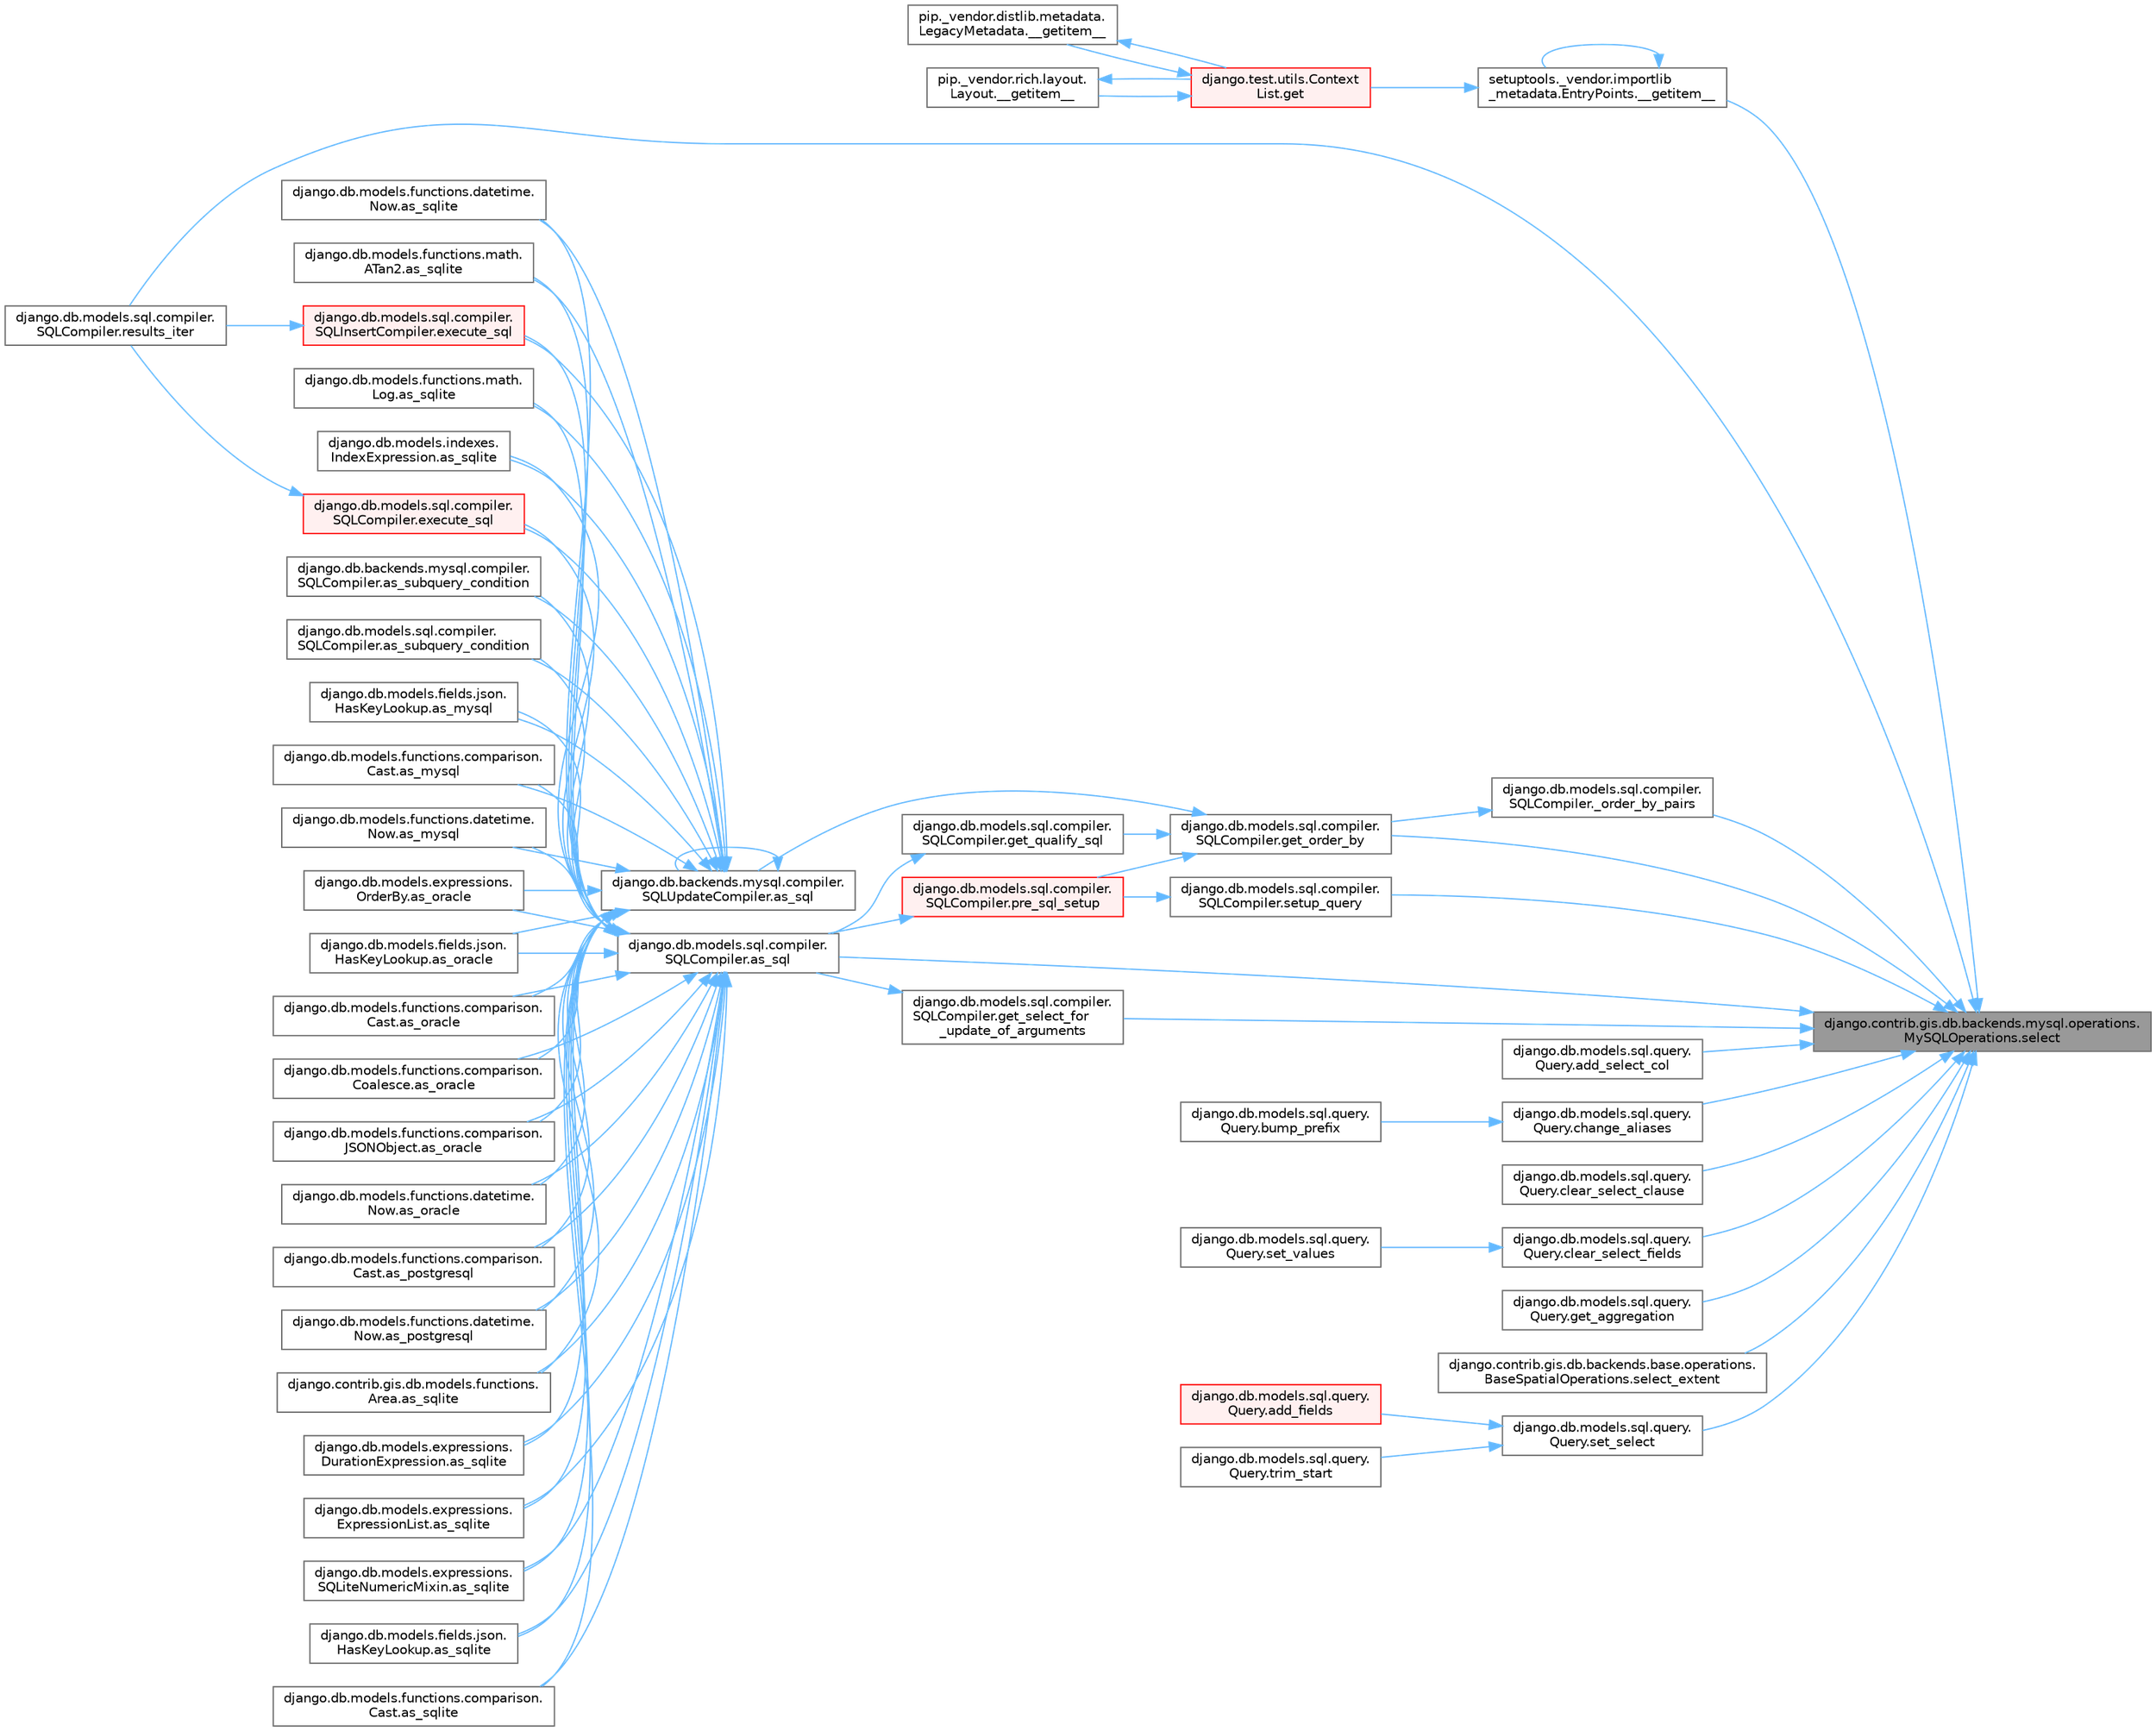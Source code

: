 digraph "django.contrib.gis.db.backends.mysql.operations.MySQLOperations.select"
{
 // LATEX_PDF_SIZE
  bgcolor="transparent";
  edge [fontname=Helvetica,fontsize=10,labelfontname=Helvetica,labelfontsize=10];
  node [fontname=Helvetica,fontsize=10,shape=box,height=0.2,width=0.4];
  rankdir="RL";
  Node1 [id="Node000001",label="django.contrib.gis.db.backends.mysql.operations.\lMySQLOperations.select",height=0.2,width=0.4,color="gray40", fillcolor="grey60", style="filled", fontcolor="black",tooltip=" "];
  Node1 -> Node2 [id="edge1_Node000001_Node000002",dir="back",color="steelblue1",style="solid",tooltip=" "];
  Node2 [id="Node000002",label="setuptools._vendor.importlib\l_metadata.EntryPoints.__getitem__",height=0.2,width=0.4,color="grey40", fillcolor="white", style="filled",URL="$classsetuptools_1_1__vendor_1_1importlib__metadata_1_1_entry_points.html#a7249958ed9dc14d6834af459db04f0e8",tooltip=" "];
  Node2 -> Node2 [id="edge2_Node000002_Node000002",dir="back",color="steelblue1",style="solid",tooltip=" "];
  Node2 -> Node3 [id="edge3_Node000002_Node000003",dir="back",color="steelblue1",style="solid",tooltip=" "];
  Node3 [id="Node000003",label="django.test.utils.Context\lList.get",height=0.2,width=0.4,color="red", fillcolor="#FFF0F0", style="filled",URL="$classdjango_1_1test_1_1utils_1_1_context_list.html#a1797663a8ac92f44dcb9ad281a896842",tooltip=" "];
  Node3 -> Node4 [id="edge4_Node000003_Node000004",dir="back",color="steelblue1",style="solid",tooltip=" "];
  Node4 [id="Node000004",label="pip._vendor.distlib.metadata.\lLegacyMetadata.__getitem__",height=0.2,width=0.4,color="grey40", fillcolor="white", style="filled",URL="$classpip_1_1__vendor_1_1distlib_1_1metadata_1_1_legacy_metadata.html#a4bbfa90e12a85ff919edb328c979731c",tooltip=" "];
  Node4 -> Node3 [id="edge5_Node000004_Node000003",dir="back",color="steelblue1",style="solid",tooltip=" "];
  Node3 -> Node5 [id="edge6_Node000003_Node000005",dir="back",color="steelblue1",style="solid",tooltip=" "];
  Node5 [id="Node000005",label="pip._vendor.rich.layout.\lLayout.__getitem__",height=0.2,width=0.4,color="grey40", fillcolor="white", style="filled",URL="$classpip_1_1__vendor_1_1rich_1_1layout_1_1_layout.html#add0ab2d771b738c1d8f491d5fc922238",tooltip=" "];
  Node5 -> Node3 [id="edge7_Node000005_Node000003",dir="back",color="steelblue1",style="solid",tooltip=" "];
  Node1 -> Node3180 [id="edge8_Node000001_Node003180",dir="back",color="steelblue1",style="solid",tooltip=" "];
  Node3180 [id="Node003180",label="django.db.models.sql.compiler.\lSQLCompiler._order_by_pairs",height=0.2,width=0.4,color="grey40", fillcolor="white", style="filled",URL="$classdjango_1_1db_1_1models_1_1sql_1_1compiler_1_1_s_q_l_compiler.html#aadc45c88889716b107b99e9f2e76f591",tooltip=" "];
  Node3180 -> Node2172 [id="edge9_Node003180_Node002172",dir="back",color="steelblue1",style="solid",tooltip=" "];
  Node2172 [id="Node002172",label="django.db.models.sql.compiler.\lSQLCompiler.get_order_by",height=0.2,width=0.4,color="grey40", fillcolor="white", style="filled",URL="$classdjango_1_1db_1_1models_1_1sql_1_1compiler_1_1_s_q_l_compiler.html#a85a625d03b1e87e5dc6f2ea7e93fef1a",tooltip=" "];
  Node2172 -> Node2173 [id="edge10_Node002172_Node002173",dir="back",color="steelblue1",style="solid",tooltip=" "];
  Node2173 [id="Node002173",label="django.db.backends.mysql.compiler.\lSQLUpdateCompiler.as_sql",height=0.2,width=0.4,color="grey40", fillcolor="white", style="filled",URL="$classdjango_1_1db_1_1backends_1_1mysql_1_1compiler_1_1_s_q_l_update_compiler.html#a6a7dd775b5cf1da0496f37d18d26ba8c",tooltip=" "];
  Node2173 -> Node312 [id="edge11_Node002173_Node000312",dir="back",color="steelblue1",style="solid",tooltip=" "];
  Node312 [id="Node000312",label="django.db.models.fields.json.\lHasKeyLookup.as_mysql",height=0.2,width=0.4,color="grey40", fillcolor="white", style="filled",URL="$classdjango_1_1db_1_1models_1_1fields_1_1json_1_1_has_key_lookup.html#a10f67427287f2c0ea32513ca6f481e96",tooltip=" "];
  Node2173 -> Node313 [id="edge12_Node002173_Node000313",dir="back",color="steelblue1",style="solid",tooltip=" "];
  Node313 [id="Node000313",label="django.db.models.functions.comparison.\lCast.as_mysql",height=0.2,width=0.4,color="grey40", fillcolor="white", style="filled",URL="$classdjango_1_1db_1_1models_1_1functions_1_1comparison_1_1_cast.html#a447737891e955909c6a381529a67a84e",tooltip=" "];
  Node2173 -> Node314 [id="edge13_Node002173_Node000314",dir="back",color="steelblue1",style="solid",tooltip=" "];
  Node314 [id="Node000314",label="django.db.models.functions.datetime.\lNow.as_mysql",height=0.2,width=0.4,color="grey40", fillcolor="white", style="filled",URL="$classdjango_1_1db_1_1models_1_1functions_1_1datetime_1_1_now.html#a070a9334fb198086c0c4e96e9725d92b",tooltip=" "];
  Node2173 -> Node304 [id="edge14_Node002173_Node000304",dir="back",color="steelblue1",style="solid",tooltip=" "];
  Node304 [id="Node000304",label="django.db.models.expressions.\lOrderBy.as_oracle",height=0.2,width=0.4,color="grey40", fillcolor="white", style="filled",URL="$classdjango_1_1db_1_1models_1_1expressions_1_1_order_by.html#af9b6ede9b0df85d6bcf54f983b3a8f6a",tooltip=" "];
  Node2173 -> Node315 [id="edge15_Node002173_Node000315",dir="back",color="steelblue1",style="solid",tooltip=" "];
  Node315 [id="Node000315",label="django.db.models.fields.json.\lHasKeyLookup.as_oracle",height=0.2,width=0.4,color="grey40", fillcolor="white", style="filled",URL="$classdjango_1_1db_1_1models_1_1fields_1_1json_1_1_has_key_lookup.html#afbb88aa4fb23b3ec3acdc695c2f52398",tooltip=" "];
  Node2173 -> Node316 [id="edge16_Node002173_Node000316",dir="back",color="steelblue1",style="solid",tooltip=" "];
  Node316 [id="Node000316",label="django.db.models.functions.comparison.\lCast.as_oracle",height=0.2,width=0.4,color="grey40", fillcolor="white", style="filled",URL="$classdjango_1_1db_1_1models_1_1functions_1_1comparison_1_1_cast.html#ad466cd7ca85dc257d9e2718f41a263ec",tooltip=" "];
  Node2173 -> Node305 [id="edge17_Node002173_Node000305",dir="back",color="steelblue1",style="solid",tooltip=" "];
  Node305 [id="Node000305",label="django.db.models.functions.comparison.\lCoalesce.as_oracle",height=0.2,width=0.4,color="grey40", fillcolor="white", style="filled",URL="$classdjango_1_1db_1_1models_1_1functions_1_1comparison_1_1_coalesce.html#a1bbeea180ef3ef4d8ba5d51d33d6ef85",tooltip=" "];
  Node2173 -> Node317 [id="edge18_Node002173_Node000317",dir="back",color="steelblue1",style="solid",tooltip=" "];
  Node317 [id="Node000317",label="django.db.models.functions.comparison.\lJSONObject.as_oracle",height=0.2,width=0.4,color="grey40", fillcolor="white", style="filled",URL="$classdjango_1_1db_1_1models_1_1functions_1_1comparison_1_1_j_s_o_n_object.html#a4b4fa1161d27b0a9bbbdd0370e9af364",tooltip=" "];
  Node2173 -> Node318 [id="edge19_Node002173_Node000318",dir="back",color="steelblue1",style="solid",tooltip=" "];
  Node318 [id="Node000318",label="django.db.models.functions.datetime.\lNow.as_oracle",height=0.2,width=0.4,color="grey40", fillcolor="white", style="filled",URL="$classdjango_1_1db_1_1models_1_1functions_1_1datetime_1_1_now.html#ad5e1ae918a5c4d39f675f98280440538",tooltip=" "];
  Node2173 -> Node319 [id="edge20_Node002173_Node000319",dir="back",color="steelblue1",style="solid",tooltip=" "];
  Node319 [id="Node000319",label="django.db.models.functions.comparison.\lCast.as_postgresql",height=0.2,width=0.4,color="grey40", fillcolor="white", style="filled",URL="$classdjango_1_1db_1_1models_1_1functions_1_1comparison_1_1_cast.html#ae51aa6aa6fe8ca7064d8bca2f8e05188",tooltip=" "];
  Node2173 -> Node320 [id="edge21_Node002173_Node000320",dir="back",color="steelblue1",style="solid",tooltip=" "];
  Node320 [id="Node000320",label="django.db.models.functions.datetime.\lNow.as_postgresql",height=0.2,width=0.4,color="grey40", fillcolor="white", style="filled",URL="$classdjango_1_1db_1_1models_1_1functions_1_1datetime_1_1_now.html#af1402a88867fc6d69f3f56f655f37fca",tooltip=" "];
  Node2173 -> Node2173 [id="edge22_Node002173_Node002173",dir="back",color="steelblue1",style="solid",tooltip=" "];
  Node2173 -> Node321 [id="edge23_Node002173_Node000321",dir="back",color="steelblue1",style="solid",tooltip=" "];
  Node321 [id="Node000321",label="django.contrib.gis.db.models.functions.\lArea.as_sqlite",height=0.2,width=0.4,color="grey40", fillcolor="white", style="filled",URL="$classdjango_1_1contrib_1_1gis_1_1db_1_1models_1_1functions_1_1_area.html#ab8bfa3d35d4368e04318069dd28bd2ca",tooltip=" "];
  Node2173 -> Node322 [id="edge24_Node002173_Node000322",dir="back",color="steelblue1",style="solid",tooltip=" "];
  Node322 [id="Node000322",label="django.db.models.expressions.\lDurationExpression.as_sqlite",height=0.2,width=0.4,color="grey40", fillcolor="white", style="filled",URL="$classdjango_1_1db_1_1models_1_1expressions_1_1_duration_expression.html#a5f33f70ca03904ce9b2e9824652e9fff",tooltip=" "];
  Node2173 -> Node323 [id="edge25_Node002173_Node000323",dir="back",color="steelblue1",style="solid",tooltip=" "];
  Node323 [id="Node000323",label="django.db.models.expressions.\lExpressionList.as_sqlite",height=0.2,width=0.4,color="grey40", fillcolor="white", style="filled",URL="$classdjango_1_1db_1_1models_1_1expressions_1_1_expression_list.html#ae577275a98dec786535830e8d24aa13e",tooltip=" "];
  Node2173 -> Node324 [id="edge26_Node002173_Node000324",dir="back",color="steelblue1",style="solid",tooltip=" "];
  Node324 [id="Node000324",label="django.db.models.expressions.\lSQLiteNumericMixin.as_sqlite",height=0.2,width=0.4,color="grey40", fillcolor="white", style="filled",URL="$classdjango_1_1db_1_1models_1_1expressions_1_1_s_q_lite_numeric_mixin.html#a7c649b97074b00e095c4ee2b3bc62482",tooltip=" "];
  Node2173 -> Node325 [id="edge27_Node002173_Node000325",dir="back",color="steelblue1",style="solid",tooltip=" "];
  Node325 [id="Node000325",label="django.db.models.fields.json.\lHasKeyLookup.as_sqlite",height=0.2,width=0.4,color="grey40", fillcolor="white", style="filled",URL="$classdjango_1_1db_1_1models_1_1fields_1_1json_1_1_has_key_lookup.html#aaa01efd0fa197e203c40f6f05b000141",tooltip=" "];
  Node2173 -> Node326 [id="edge28_Node002173_Node000326",dir="back",color="steelblue1",style="solid",tooltip=" "];
  Node326 [id="Node000326",label="django.db.models.functions.comparison.\lCast.as_sqlite",height=0.2,width=0.4,color="grey40", fillcolor="white", style="filled",URL="$classdjango_1_1db_1_1models_1_1functions_1_1comparison_1_1_cast.html#a1943b51797a168ff6a3ad37005086d8c",tooltip=" "];
  Node2173 -> Node327 [id="edge29_Node002173_Node000327",dir="back",color="steelblue1",style="solid",tooltip=" "];
  Node327 [id="Node000327",label="django.db.models.functions.datetime.\lNow.as_sqlite",height=0.2,width=0.4,color="grey40", fillcolor="white", style="filled",URL="$classdjango_1_1db_1_1models_1_1functions_1_1datetime_1_1_now.html#a5525700866738572645141dd6f2ef41c",tooltip=" "];
  Node2173 -> Node328 [id="edge30_Node002173_Node000328",dir="back",color="steelblue1",style="solid",tooltip=" "];
  Node328 [id="Node000328",label="django.db.models.functions.math.\lATan2.as_sqlite",height=0.2,width=0.4,color="grey40", fillcolor="white", style="filled",URL="$classdjango_1_1db_1_1models_1_1functions_1_1math_1_1_a_tan2.html#ac343d11000341dfc431de19f416ea4b6",tooltip=" "];
  Node2173 -> Node329 [id="edge31_Node002173_Node000329",dir="back",color="steelblue1",style="solid",tooltip=" "];
  Node329 [id="Node000329",label="django.db.models.functions.math.\lLog.as_sqlite",height=0.2,width=0.4,color="grey40", fillcolor="white", style="filled",URL="$classdjango_1_1db_1_1models_1_1functions_1_1math_1_1_log.html#afcc146563033738d87dd1dc17d005111",tooltip=" "];
  Node2173 -> Node330 [id="edge32_Node002173_Node000330",dir="back",color="steelblue1",style="solid",tooltip=" "];
  Node330 [id="Node000330",label="django.db.models.indexes.\lIndexExpression.as_sqlite",height=0.2,width=0.4,color="grey40", fillcolor="white", style="filled",URL="$classdjango_1_1db_1_1models_1_1indexes_1_1_index_expression.html#af6e5b161cb97d0b8bce944455e8e0d53",tooltip=" "];
  Node2173 -> Node331 [id="edge33_Node002173_Node000331",dir="back",color="steelblue1",style="solid",tooltip=" "];
  Node331 [id="Node000331",label="django.db.backends.mysql.compiler.\lSQLCompiler.as_subquery_condition",height=0.2,width=0.4,color="grey40", fillcolor="white", style="filled",URL="$classdjango_1_1db_1_1backends_1_1mysql_1_1compiler_1_1_s_q_l_compiler.html#ab79da4712a24ed75ce13002a54fe8d46",tooltip=" "];
  Node2173 -> Node332 [id="edge34_Node002173_Node000332",dir="back",color="steelblue1",style="solid",tooltip=" "];
  Node332 [id="Node000332",label="django.db.models.sql.compiler.\lSQLCompiler.as_subquery_condition",height=0.2,width=0.4,color="grey40", fillcolor="white", style="filled",URL="$classdjango_1_1db_1_1models_1_1sql_1_1compiler_1_1_s_q_l_compiler.html#a78bdce11e05140ed74db8f5463bedfce",tooltip=" "];
  Node2173 -> Node333 [id="edge35_Node002173_Node000333",dir="back",color="steelblue1",style="solid",tooltip=" "];
  Node333 [id="Node000333",label="django.db.models.sql.compiler.\lSQLCompiler.execute_sql",height=0.2,width=0.4,color="red", fillcolor="#FFF0F0", style="filled",URL="$classdjango_1_1db_1_1models_1_1sql_1_1compiler_1_1_s_q_l_compiler.html#a07cbbc7958a72203f8ebe9ba29b9356f",tooltip=" "];
  Node333 -> Node336 [id="edge36_Node000333_Node000336",dir="back",color="steelblue1",style="solid",tooltip=" "];
  Node336 [id="Node000336",label="django.db.models.sql.compiler.\lSQLCompiler.results_iter",height=0.2,width=0.4,color="grey40", fillcolor="white", style="filled",URL="$classdjango_1_1db_1_1models_1_1sql_1_1compiler_1_1_s_q_l_compiler.html#ae75172de9cb1885c3c8e9842460ee1a6",tooltip=" "];
  Node2173 -> Node337 [id="edge37_Node002173_Node000337",dir="back",color="steelblue1",style="solid",tooltip=" "];
  Node337 [id="Node000337",label="django.db.models.sql.compiler.\lSQLInsertCompiler.execute_sql",height=0.2,width=0.4,color="red", fillcolor="#FFF0F0", style="filled",URL="$classdjango_1_1db_1_1models_1_1sql_1_1compiler_1_1_s_q_l_insert_compiler.html#a59b977e6c439adafa1c3b0092dd7074f",tooltip=" "];
  Node337 -> Node336 [id="edge38_Node000337_Node000336",dir="back",color="steelblue1",style="solid",tooltip=" "];
  Node2172 -> Node2174 [id="edge39_Node002172_Node002174",dir="back",color="steelblue1",style="solid",tooltip=" "];
  Node2174 [id="Node002174",label="django.db.models.sql.compiler.\lSQLCompiler.get_qualify_sql",height=0.2,width=0.4,color="grey40", fillcolor="white", style="filled",URL="$classdjango_1_1db_1_1models_1_1sql_1_1compiler_1_1_s_q_l_compiler.html#afdb00329e7a13cfc55825ceb0302bb93",tooltip=" "];
  Node2174 -> Node2164 [id="edge40_Node002174_Node002164",dir="back",color="steelblue1",style="solid",tooltip=" "];
  Node2164 [id="Node002164",label="django.db.models.sql.compiler.\lSQLCompiler.as_sql",height=0.2,width=0.4,color="grey40", fillcolor="white", style="filled",URL="$classdjango_1_1db_1_1models_1_1sql_1_1compiler_1_1_s_q_l_compiler.html#a3918d4acd4c4e25eaf039479facdc7db",tooltip=" "];
  Node2164 -> Node312 [id="edge41_Node002164_Node000312",dir="back",color="steelblue1",style="solid",tooltip=" "];
  Node2164 -> Node313 [id="edge42_Node002164_Node000313",dir="back",color="steelblue1",style="solid",tooltip=" "];
  Node2164 -> Node314 [id="edge43_Node002164_Node000314",dir="back",color="steelblue1",style="solid",tooltip=" "];
  Node2164 -> Node304 [id="edge44_Node002164_Node000304",dir="back",color="steelblue1",style="solid",tooltip=" "];
  Node2164 -> Node315 [id="edge45_Node002164_Node000315",dir="back",color="steelblue1",style="solid",tooltip=" "];
  Node2164 -> Node316 [id="edge46_Node002164_Node000316",dir="back",color="steelblue1",style="solid",tooltip=" "];
  Node2164 -> Node305 [id="edge47_Node002164_Node000305",dir="back",color="steelblue1",style="solid",tooltip=" "];
  Node2164 -> Node317 [id="edge48_Node002164_Node000317",dir="back",color="steelblue1",style="solid",tooltip=" "];
  Node2164 -> Node318 [id="edge49_Node002164_Node000318",dir="back",color="steelblue1",style="solid",tooltip=" "];
  Node2164 -> Node319 [id="edge50_Node002164_Node000319",dir="back",color="steelblue1",style="solid",tooltip=" "];
  Node2164 -> Node320 [id="edge51_Node002164_Node000320",dir="back",color="steelblue1",style="solid",tooltip=" "];
  Node2164 -> Node321 [id="edge52_Node002164_Node000321",dir="back",color="steelblue1",style="solid",tooltip=" "];
  Node2164 -> Node322 [id="edge53_Node002164_Node000322",dir="back",color="steelblue1",style="solid",tooltip=" "];
  Node2164 -> Node323 [id="edge54_Node002164_Node000323",dir="back",color="steelblue1",style="solid",tooltip=" "];
  Node2164 -> Node324 [id="edge55_Node002164_Node000324",dir="back",color="steelblue1",style="solid",tooltip=" "];
  Node2164 -> Node325 [id="edge56_Node002164_Node000325",dir="back",color="steelblue1",style="solid",tooltip=" "];
  Node2164 -> Node326 [id="edge57_Node002164_Node000326",dir="back",color="steelblue1",style="solid",tooltip=" "];
  Node2164 -> Node327 [id="edge58_Node002164_Node000327",dir="back",color="steelblue1",style="solid",tooltip=" "];
  Node2164 -> Node328 [id="edge59_Node002164_Node000328",dir="back",color="steelblue1",style="solid",tooltip=" "];
  Node2164 -> Node329 [id="edge60_Node002164_Node000329",dir="back",color="steelblue1",style="solid",tooltip=" "];
  Node2164 -> Node330 [id="edge61_Node002164_Node000330",dir="back",color="steelblue1",style="solid",tooltip=" "];
  Node2164 -> Node331 [id="edge62_Node002164_Node000331",dir="back",color="steelblue1",style="solid",tooltip=" "];
  Node2164 -> Node332 [id="edge63_Node002164_Node000332",dir="back",color="steelblue1",style="solid",tooltip=" "];
  Node2164 -> Node333 [id="edge64_Node002164_Node000333",dir="back",color="steelblue1",style="solid",tooltip=" "];
  Node2164 -> Node337 [id="edge65_Node002164_Node000337",dir="back",color="steelblue1",style="solid",tooltip=" "];
  Node2172 -> Node2175 [id="edge66_Node002172_Node002175",dir="back",color="steelblue1",style="solid",tooltip=" "];
  Node2175 [id="Node002175",label="django.db.models.sql.compiler.\lSQLCompiler.pre_sql_setup",height=0.2,width=0.4,color="red", fillcolor="#FFF0F0", style="filled",URL="$classdjango_1_1db_1_1models_1_1sql_1_1compiler_1_1_s_q_l_compiler.html#a1b43e91f203b2db610967351ce6e7d2e",tooltip=" "];
  Node2175 -> Node2164 [id="edge67_Node002175_Node002164",dir="back",color="steelblue1",style="solid",tooltip=" "];
  Node1 -> Node3181 [id="edge68_Node000001_Node003181",dir="back",color="steelblue1",style="solid",tooltip=" "];
  Node3181 [id="Node003181",label="django.db.models.sql.query.\lQuery.add_select_col",height=0.2,width=0.4,color="grey40", fillcolor="white", style="filled",URL="$classdjango_1_1db_1_1models_1_1sql_1_1query_1_1_query.html#aea3eca4a3feb8853a4ca35b90e18cecb",tooltip=" "];
  Node1 -> Node2164 [id="edge69_Node000001_Node002164",dir="back",color="steelblue1",style="solid",tooltip=" "];
  Node1 -> Node527 [id="edge70_Node000001_Node000527",dir="back",color="steelblue1",style="solid",tooltip=" "];
  Node527 [id="Node000527",label="django.db.models.sql.query.\lQuery.change_aliases",height=0.2,width=0.4,color="grey40", fillcolor="white", style="filled",URL="$classdjango_1_1db_1_1models_1_1sql_1_1query_1_1_query.html#af401365dc439a0c944fe7a1f83979101",tooltip=" "];
  Node527 -> Node528 [id="edge71_Node000527_Node000528",dir="back",color="steelblue1",style="solid",tooltip=" "];
  Node528 [id="Node000528",label="django.db.models.sql.query.\lQuery.bump_prefix",height=0.2,width=0.4,color="grey40", fillcolor="white", style="filled",URL="$classdjango_1_1db_1_1models_1_1sql_1_1query_1_1_query.html#a22505e1b31a024141dbd0a12425e991f",tooltip=" "];
  Node1 -> Node3182 [id="edge72_Node000001_Node003182",dir="back",color="steelblue1",style="solid",tooltip=" "];
  Node3182 [id="Node003182",label="django.db.models.sql.query.\lQuery.clear_select_clause",height=0.2,width=0.4,color="grey40", fillcolor="white", style="filled",URL="$classdjango_1_1db_1_1models_1_1sql_1_1query_1_1_query.html#a950e1a491ab8386f4731dee744f10436",tooltip=" "];
  Node1 -> Node3183 [id="edge73_Node000001_Node003183",dir="back",color="steelblue1",style="solid",tooltip=" "];
  Node3183 [id="Node003183",label="django.db.models.sql.query.\lQuery.clear_select_fields",height=0.2,width=0.4,color="grey40", fillcolor="white", style="filled",URL="$classdjango_1_1db_1_1models_1_1sql_1_1query_1_1_query.html#a8c5bc3f76ba82d1b2b8bf6365e559671",tooltip=" "];
  Node3183 -> Node3184 [id="edge74_Node003183_Node003184",dir="back",color="steelblue1",style="solid",tooltip=" "];
  Node3184 [id="Node003184",label="django.db.models.sql.query.\lQuery.set_values",height=0.2,width=0.4,color="grey40", fillcolor="white", style="filled",URL="$classdjango_1_1db_1_1models_1_1sql_1_1query_1_1_query.html#ad70b069d63960564c354fb7ca834b4d5",tooltip=" "];
  Node1 -> Node520 [id="edge75_Node000001_Node000520",dir="back",color="steelblue1",style="solid",tooltip=" "];
  Node520 [id="Node000520",label="django.db.models.sql.query.\lQuery.get_aggregation",height=0.2,width=0.4,color="grey40", fillcolor="white", style="filled",URL="$classdjango_1_1db_1_1models_1_1sql_1_1query_1_1_query.html#a838bcc369ee808b360b6ab68323868e0",tooltip=" "];
  Node1 -> Node2172 [id="edge76_Node000001_Node002172",dir="back",color="steelblue1",style="solid",tooltip=" "];
  Node1 -> Node2180 [id="edge77_Node000001_Node002180",dir="back",color="steelblue1",style="solid",tooltip=" "];
  Node2180 [id="Node002180",label="django.db.models.sql.compiler.\lSQLCompiler.get_select_for\l_update_of_arguments",height=0.2,width=0.4,color="grey40", fillcolor="white", style="filled",URL="$classdjango_1_1db_1_1models_1_1sql_1_1compiler_1_1_s_q_l_compiler.html#acc146258b1413bd96cd04cad1855dd94",tooltip=" "];
  Node2180 -> Node2164 [id="edge78_Node002180_Node002164",dir="back",color="steelblue1",style="solid",tooltip=" "];
  Node1 -> Node336 [id="edge79_Node000001_Node000336",dir="back",color="steelblue1",style="solid",tooltip=" "];
  Node1 -> Node3185 [id="edge80_Node000001_Node003185",dir="back",color="steelblue1",style="solid",tooltip=" "];
  Node3185 [id="Node003185",label="django.contrib.gis.db.backends.base.operations.\lBaseSpatialOperations.select_extent",height=0.2,width=0.4,color="grey40", fillcolor="white", style="filled",URL="$classdjango_1_1contrib_1_1gis_1_1db_1_1backends_1_1base_1_1operations_1_1_base_spatial_operations.html#a24dc7873caa444d009dfb133b7827b5b",tooltip=" "];
  Node1 -> Node3186 [id="edge81_Node000001_Node003186",dir="back",color="steelblue1",style="solid",tooltip=" "];
  Node3186 [id="Node003186",label="django.db.models.sql.query.\lQuery.set_select",height=0.2,width=0.4,color="grey40", fillcolor="white", style="filled",URL="$classdjango_1_1db_1_1models_1_1sql_1_1query_1_1_query.html#a7d2fddd548bbd481c4b79032193338dc",tooltip=" "];
  Node3186 -> Node2877 [id="edge82_Node003186_Node002877",dir="back",color="steelblue1",style="solid",tooltip=" "];
  Node2877 [id="Node002877",label="django.db.models.sql.query.\lQuery.add_fields",height=0.2,width=0.4,color="red", fillcolor="#FFF0F0", style="filled",URL="$classdjango_1_1db_1_1models_1_1sql_1_1query_1_1_query.html#a86b6a93688b1029c5cc8095a6bc8b683",tooltip=" "];
  Node3186 -> Node3187 [id="edge83_Node003186_Node003187",dir="back",color="steelblue1",style="solid",tooltip=" "];
  Node3187 [id="Node003187",label="django.db.models.sql.query.\lQuery.trim_start",height=0.2,width=0.4,color="grey40", fillcolor="white", style="filled",URL="$classdjango_1_1db_1_1models_1_1sql_1_1query_1_1_query.html#a85b3b84070f5f6971deff94e1b052e05",tooltip=" "];
  Node1 -> Node2179 [id="edge84_Node000001_Node002179",dir="back",color="steelblue1",style="solid",tooltip=" "];
  Node2179 [id="Node002179",label="django.db.models.sql.compiler.\lSQLCompiler.setup_query",height=0.2,width=0.4,color="grey40", fillcolor="white", style="filled",URL="$classdjango_1_1db_1_1models_1_1sql_1_1compiler_1_1_s_q_l_compiler.html#ab8a6cc3fb92bdd9c50431c79734ae9ca",tooltip=" "];
  Node2179 -> Node2175 [id="edge85_Node002179_Node002175",dir="back",color="steelblue1",style="solid",tooltip=" "];
}

